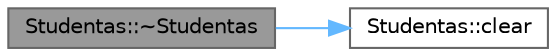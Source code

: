 digraph "Studentas::~Studentas"
{
 // LATEX_PDF_SIZE
  bgcolor="transparent";
  edge [fontname=Helvetica,fontsize=10,labelfontname=Helvetica,labelfontsize=10];
  node [fontname=Helvetica,fontsize=10,shape=box,height=0.2,width=0.4];
  rankdir="LR";
  Node1 [id="Node000001",label="Studentas::~Studentas",height=0.2,width=0.4,color="gray40", fillcolor="grey60", style="filled", fontcolor="black",tooltip=" "];
  Node1 -> Node2 [id="edge1_Node000001_Node000002",color="steelblue1",style="solid",tooltip=" "];
  Node2 [id="Node000002",label="Studentas::clear",height=0.2,width=0.4,color="grey40", fillcolor="white", style="filled",URL="$class_studentas.html#a27b489c8e9e6feedbd47e4beaa759a0a",tooltip=" "];
}
